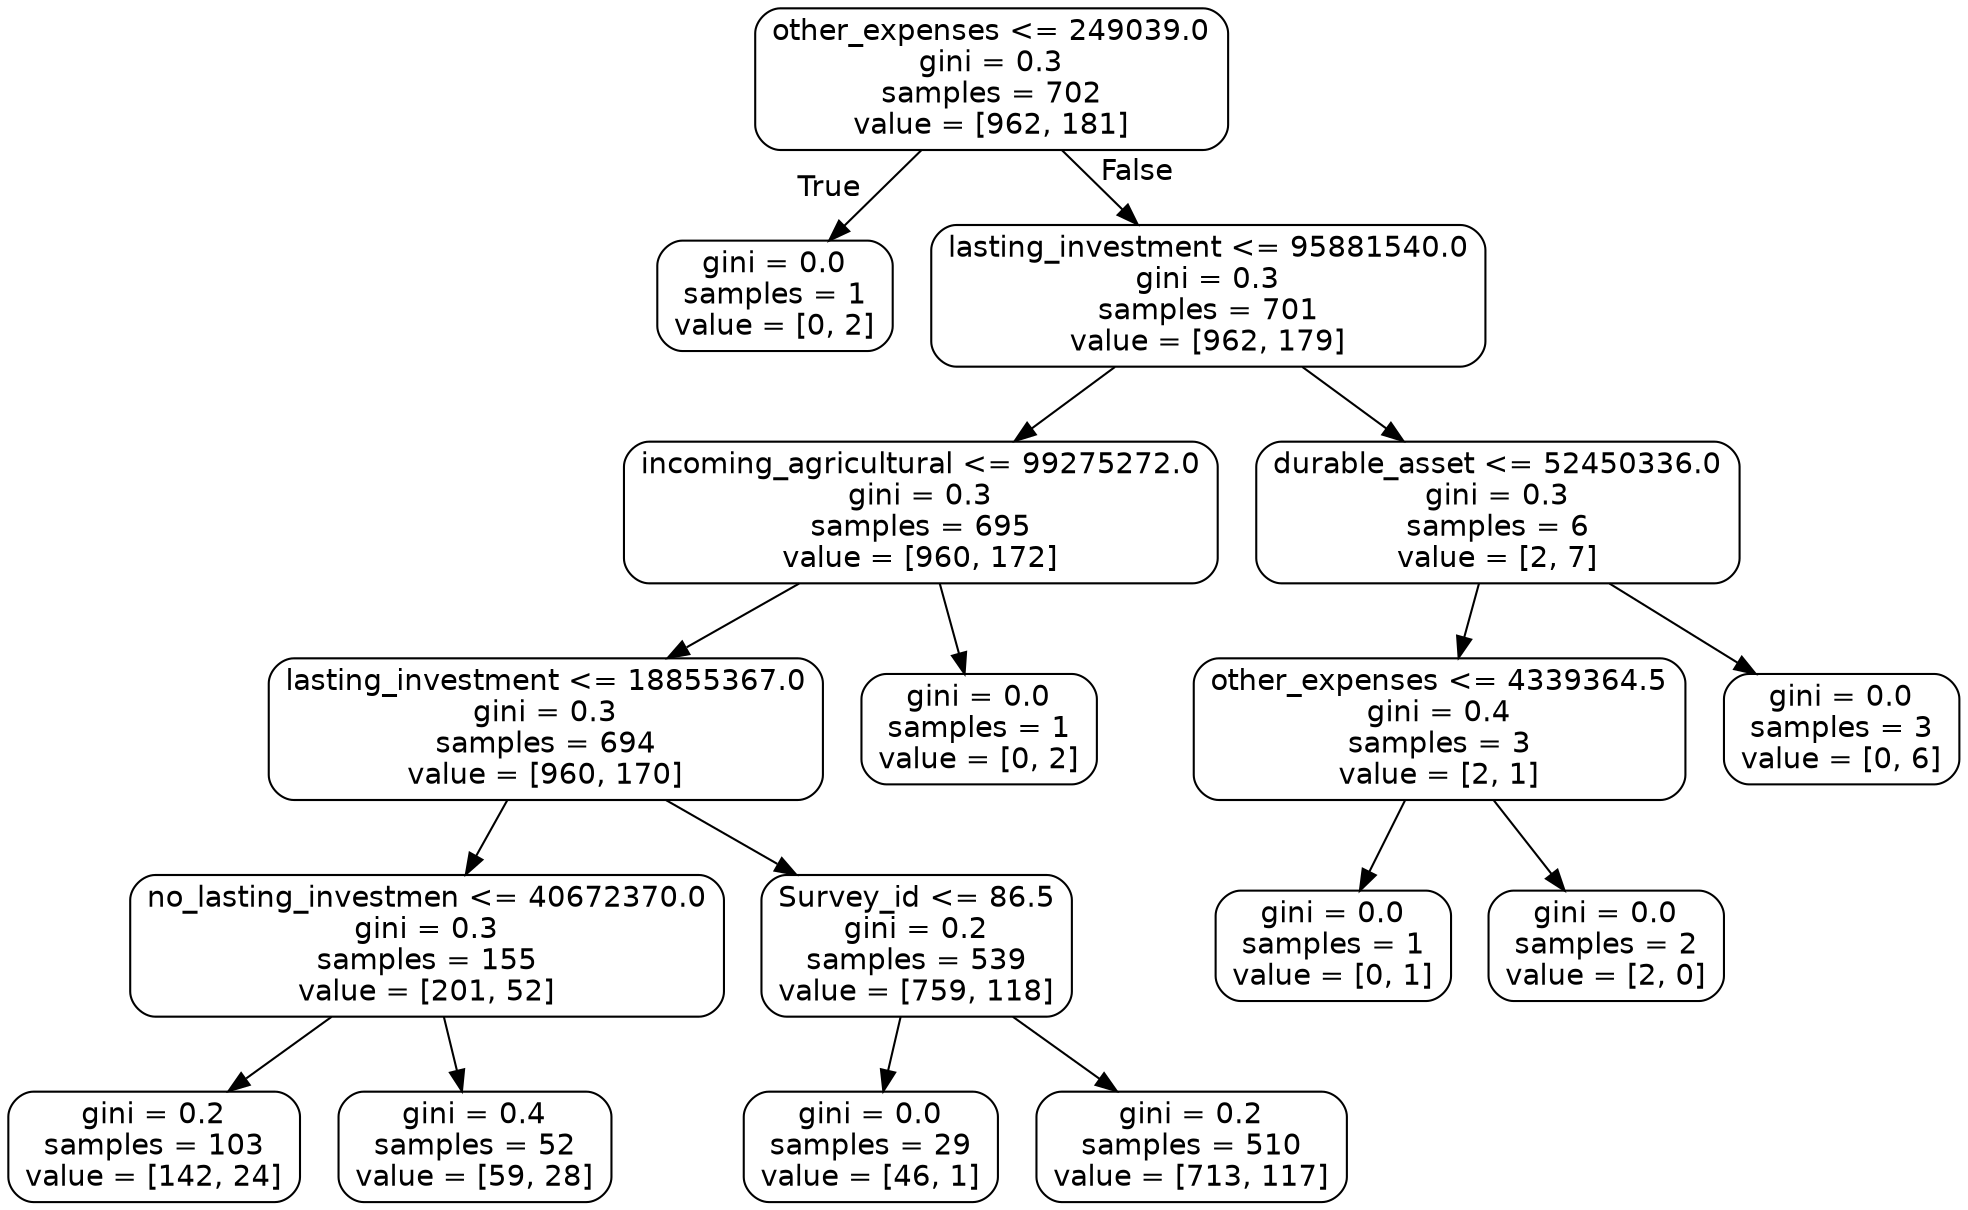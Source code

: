 digraph Tree {
node [shape=box, style="rounded", color="black", fontname=helvetica] ;
edge [fontname=helvetica] ;
0 [label="other_expenses <= 249039.0\ngini = 0.3\nsamples = 702\nvalue = [962, 181]"] ;
1 [label="gini = 0.0\nsamples = 1\nvalue = [0, 2]"] ;
0 -> 1 [labeldistance=2.5, labelangle=45, headlabel="True"] ;
2 [label="lasting_investment <= 95881540.0\ngini = 0.3\nsamples = 701\nvalue = [962, 179]"] ;
0 -> 2 [labeldistance=2.5, labelangle=-45, headlabel="False"] ;
3 [label="incoming_agricultural <= 99275272.0\ngini = 0.3\nsamples = 695\nvalue = [960, 172]"] ;
2 -> 3 ;
4 [label="lasting_investment <= 18855367.0\ngini = 0.3\nsamples = 694\nvalue = [960, 170]"] ;
3 -> 4 ;
5 [label="no_lasting_investmen <= 40672370.0\ngini = 0.3\nsamples = 155\nvalue = [201, 52]"] ;
4 -> 5 ;
6 [label="gini = 0.2\nsamples = 103\nvalue = [142, 24]"] ;
5 -> 6 ;
7 [label="gini = 0.4\nsamples = 52\nvalue = [59, 28]"] ;
5 -> 7 ;
8 [label="Survey_id <= 86.5\ngini = 0.2\nsamples = 539\nvalue = [759, 118]"] ;
4 -> 8 ;
9 [label="gini = 0.0\nsamples = 29\nvalue = [46, 1]"] ;
8 -> 9 ;
10 [label="gini = 0.2\nsamples = 510\nvalue = [713, 117]"] ;
8 -> 10 ;
11 [label="gini = 0.0\nsamples = 1\nvalue = [0, 2]"] ;
3 -> 11 ;
12 [label="durable_asset <= 52450336.0\ngini = 0.3\nsamples = 6\nvalue = [2, 7]"] ;
2 -> 12 ;
13 [label="other_expenses <= 4339364.5\ngini = 0.4\nsamples = 3\nvalue = [2, 1]"] ;
12 -> 13 ;
14 [label="gini = 0.0\nsamples = 1\nvalue = [0, 1]"] ;
13 -> 14 ;
15 [label="gini = 0.0\nsamples = 2\nvalue = [2, 0]"] ;
13 -> 15 ;
16 [label="gini = 0.0\nsamples = 3\nvalue = [0, 6]"] ;
12 -> 16 ;
}